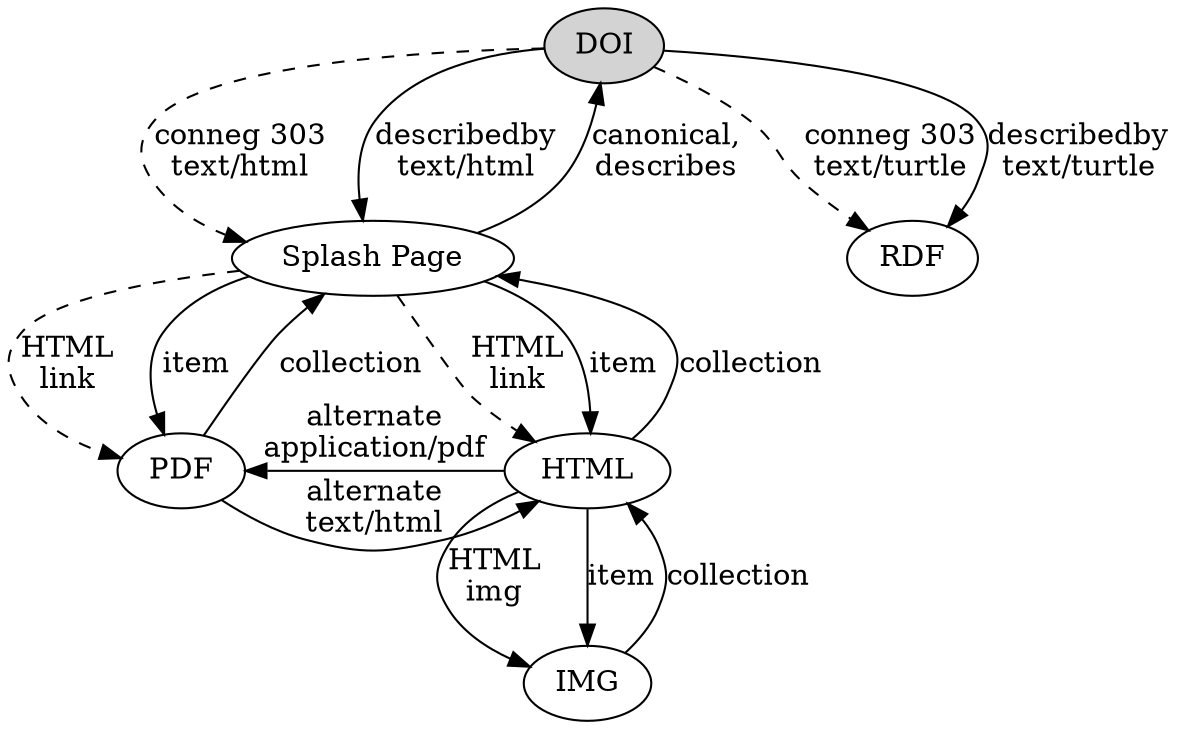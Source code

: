 digraph JOURNAL2 {
  DOI [ style=filled ]
  DOI -> "Splash Page" [ style=dashed, label="conneg 303\ntext/html" ]
  DOI -> "Splash Page" [ label="describedby\ntext/html" ]
  DOI -> RDF [ style=dashed, label="conneg 303\ntext/turtle" ]
  DOI -> RDF [ label="describedby\ntext/turtle" ]
  "Splash Page" -> PDF  [ style=dashed, label="HTML\nlink" ]
  "Splash Page" -> PDF  [ label="item" ]
  "Splash Page" -> HTML  [ style=dashed, label="HTML\nlink" ]
  "Splash Page" -> HTML  [ label="item" ]
  "Splash Page" -> DOI [ label="canonical,\ndescribes" ]
  PDF -> "Splash Page" [ label="collection" ]
  HTML -> "Splash Page" [ label="collection" ]
  PDF -> HTML [ label="alternate\ntext/html" ]
  HTML -> PDF [ label="alternate\napplication/pdf" ]
  { rank=same PDF HTML }
  HTML -> IMG [ label="HTML\nimg" ]
  HTML -> IMG [ label="item" ]
  IMG -> HTML [ label="collection" ]
}
